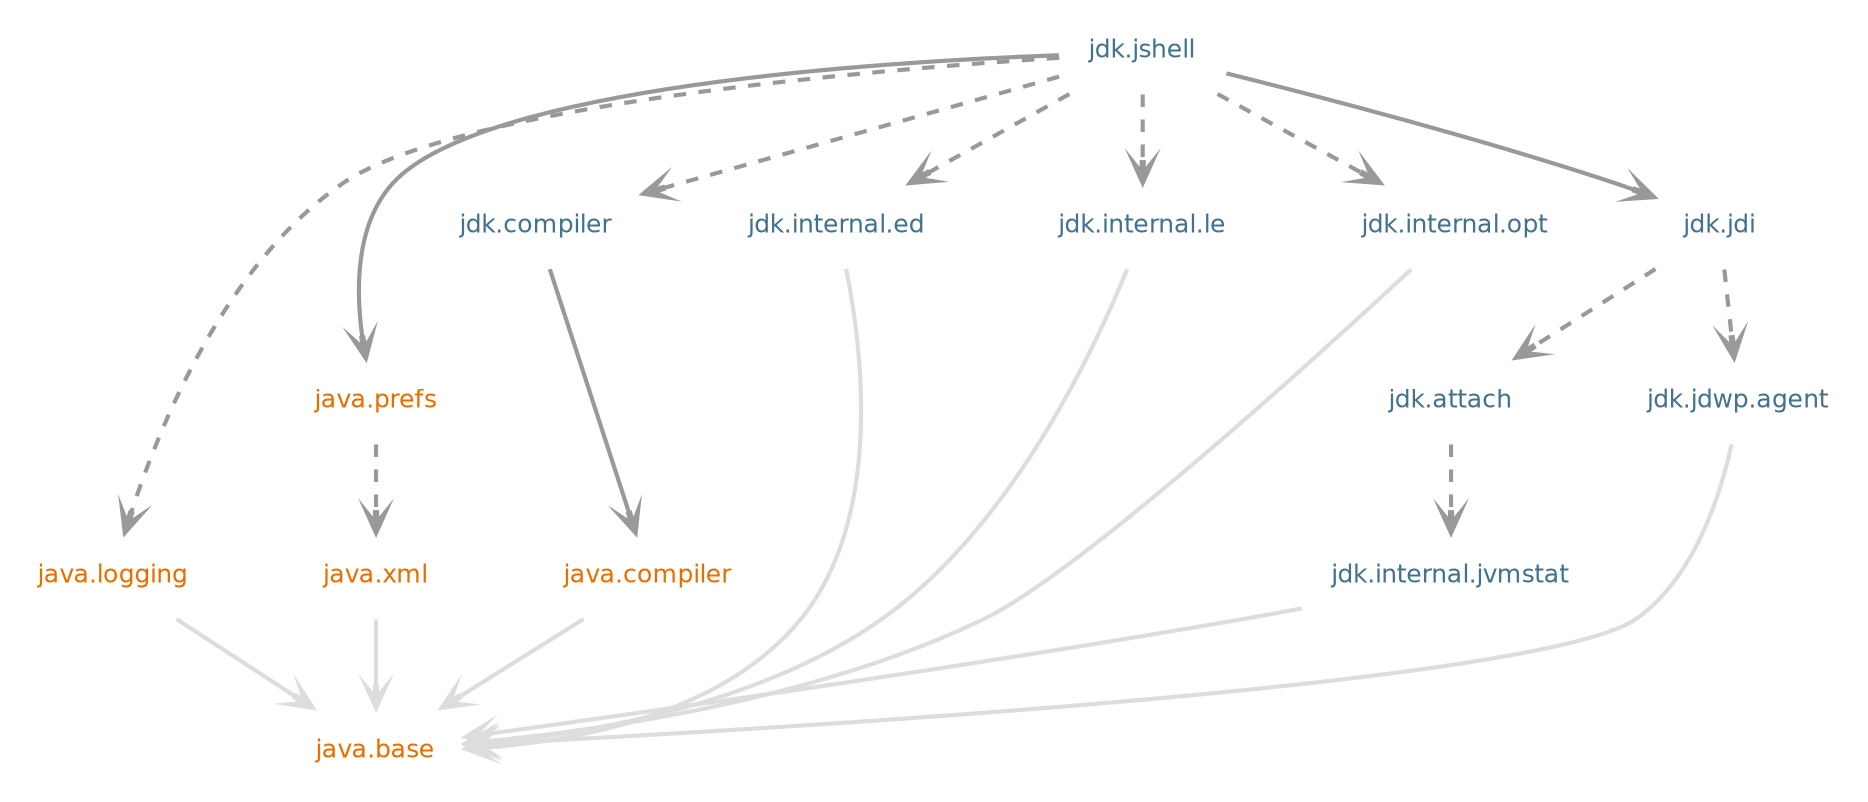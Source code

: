 digraph "jdk.jshell" {
  nodesep=.5;
  ranksep=0.600000;
  pencolor=transparent;
  node [shape=plaintext, fontcolor="#000000", fontname="DejaVuSans", fontsize=12, margin=".2,.2"];
  edge [penwidth=2, color="#999999", arrowhead=open, arrowsize=1];
  {rank=same "java.logging","java.xml"}
  {rank=same "java.compiler"}
  subgraph se {
  "java.base" [fontcolor="#e76f00", group=java];
  "java.compiler" [fontcolor="#e76f00", group=java];
  "java.logging" [fontcolor="#e76f00", group=java];
  "java.prefs" [fontcolor="#e76f00", group=java];
  "java.xml" [fontcolor="#e76f00", group=java];
  }
  subgraph jdk {
  "jdk.attach" [fontcolor="#437291", group=jdk];
  "jdk.compiler" [fontcolor="#437291", group=jdk];
  "jdk.internal.ed" [fontcolor="#437291", group=jdk];
  "jdk.internal.jvmstat" [fontcolor="#437291", group=jdk];
  "jdk.internal.le" [fontcolor="#437291", group=jdk];
  "jdk.internal.opt" [fontcolor="#437291", group=jdk];
  "jdk.jdi" [fontcolor="#437291", group=jdk];
  "jdk.jdwp.agent" [fontcolor="#437291", group=jdk];
  "jdk.jshell" [fontcolor="#437291", group=jdk];
  }
  "java.compiler" -> "java.base" [color="#dddddd", weight=10];
  "java.logging" -> "java.base" [color="#dddddd", weight=10];
  "java.prefs" -> "java.xml" [style="dashed", weight=10];
  "java.xml" -> "java.base" [color="#dddddd", weight=10000];
  "jdk.attach" -> "jdk.internal.jvmstat" [style="dashed"];
  "jdk.compiler" -> "java.compiler" [];
  "jdk.internal.ed" -> "java.base" [color="#dddddd"];
  "jdk.internal.jvmstat" -> "java.base" [color="#dddddd"];
  "jdk.internal.le" -> "java.base" [color="#dddddd"];
  "jdk.internal.opt" -> "java.base" [color="#dddddd"];
  "jdk.jdi" -> "jdk.jdwp.agent" [style="dashed"];
  "jdk.jdi" -> "jdk.attach" [style="dashed"];
  "jdk.jdwp.agent" -> "java.base" [color="#dddddd"];
  "jdk.jshell" -> "jdk.jdi" [];
  "jdk.jshell" -> "jdk.internal.ed" [style="dashed"];
  "jdk.jshell" -> "java.logging" [style="dashed"];
  "jdk.jshell" -> "jdk.internal.le" [style="dashed"];
  "jdk.jshell" -> "java.prefs" [];
  "jdk.jshell" -> "jdk.compiler" [style="dashed"];
  "jdk.jshell" -> "jdk.internal.opt" [style="dashed"];
}
